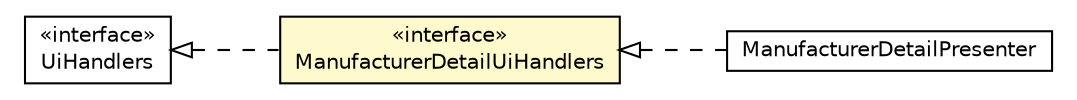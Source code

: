 #!/usr/local/bin/dot
#
# Class diagram 
# Generated by UMLGraph version R5_6-24-gf6e263 (http://www.umlgraph.org/)
#

digraph G {
	edge [fontname="Helvetica",fontsize=10,labelfontname="Helvetica",labelfontsize=10];
	node [fontname="Helvetica",fontsize=10,shape=plaintext];
	nodesep=0.25;
	ranksep=0.5;
	rankdir=LR;
	// com.gwtplatform.mvp.client.UiHandlers
	c236541 [label=<<table title="com.gwtplatform.mvp.client.UiHandlers" border="0" cellborder="1" cellspacing="0" cellpadding="2" port="p" href="../../../../mvp/client/UiHandlers.html">
		<tr><td><table border="0" cellspacing="0" cellpadding="1">
<tr><td align="center" balign="center"> &#171;interface&#187; </td></tr>
<tr><td align="center" balign="center"> UiHandlers </td></tr>
		</table></td></tr>
		</table>>, URL="../../../../mvp/client/UiHandlers.html", fontname="Helvetica", fontcolor="black", fontsize=10.0];
	// com.gwtplatform.carstore.client.application.manufacturer.ManufacturerDetailUiHandlers
	c236803 [label=<<table title="com.gwtplatform.carstore.client.application.manufacturer.ManufacturerDetailUiHandlers" border="0" cellborder="1" cellspacing="0" cellpadding="2" port="p" bgcolor="lemonChiffon" href="./ManufacturerDetailUiHandlers.html">
		<tr><td><table border="0" cellspacing="0" cellpadding="1">
<tr><td align="center" balign="center"> &#171;interface&#187; </td></tr>
<tr><td align="center" balign="center"> ManufacturerDetailUiHandlers </td></tr>
		</table></td></tr>
		</table>>, URL="./ManufacturerDetailUiHandlers.html", fontname="Helvetica", fontcolor="black", fontsize=10.0];
	// com.gwtplatform.carstore.client.application.manufacturer.ManufacturerDetailPresenter
	c236809 [label=<<table title="com.gwtplatform.carstore.client.application.manufacturer.ManufacturerDetailPresenter" border="0" cellborder="1" cellspacing="0" cellpadding="2" port="p" href="./ManufacturerDetailPresenter.html">
		<tr><td><table border="0" cellspacing="0" cellpadding="1">
<tr><td align="center" balign="center"> ManufacturerDetailPresenter </td></tr>
		</table></td></tr>
		</table>>, URL="./ManufacturerDetailPresenter.html", fontname="Helvetica", fontcolor="black", fontsize=10.0];
	//com.gwtplatform.carstore.client.application.manufacturer.ManufacturerDetailUiHandlers implements com.gwtplatform.mvp.client.UiHandlers
	c236541:p -> c236803:p [dir=back,arrowtail=empty,style=dashed];
	//com.gwtplatform.carstore.client.application.manufacturer.ManufacturerDetailPresenter implements com.gwtplatform.carstore.client.application.manufacturer.ManufacturerDetailUiHandlers
	c236803:p -> c236809:p [dir=back,arrowtail=empty,style=dashed];
}

